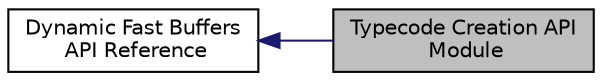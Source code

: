 digraph "Typecode Creation API Module"
{
  edge [fontname="Helvetica",fontsize="10",labelfontname="Helvetica",labelfontsize="10"];
  node [fontname="Helvetica",fontsize="10",shape=record];
  rankdir=LR;
  Node1 [label="Dynamic Fast Buffers\l API Reference",height=0.2,width=0.4,color="black", fillcolor="white", style="filled",URL="$group___d_y_n_a_m_i_c_f_a_s_t_b_u_f_f_e_r_s_a_p_i_r_e_f_e_r_e_n_c_e.html",tooltip="DFB internal API divided in modules. "];
  Node0 [label="Typecode Creation API\l Module",height=0.2,width=0.4,color="black", fillcolor="grey75", style="filled" fontcolor="black"];
  Node1->Node0 [shape=plaintext, color="midnightblue", dir="back", style="solid"];
}
